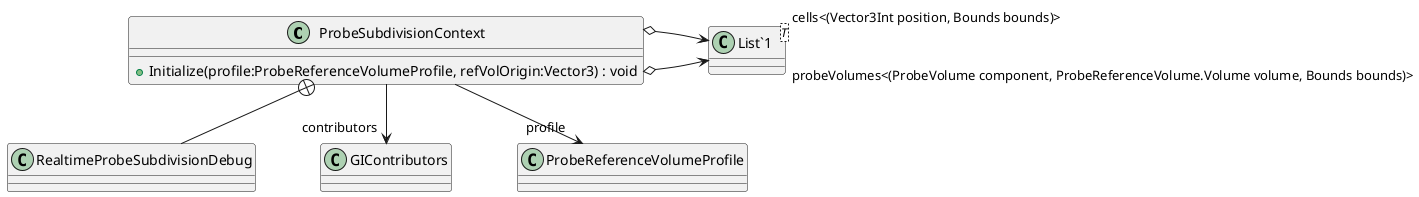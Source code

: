 @startuml
class ProbeSubdivisionContext {
    + Initialize(profile:ProbeReferenceVolumeProfile, refVolOrigin:Vector3) : void
}
class RealtimeProbeSubdivisionDebug {
}
class "List`1"<T> {
}
ProbeSubdivisionContext o-> "probeVolumes<(ProbeVolume component, ProbeReferenceVolume.Volume volume, Bounds bounds)>" "List`1"
ProbeSubdivisionContext o-> "cells<(Vector3Int position, Bounds bounds)>" "List`1"
ProbeSubdivisionContext --> "contributors" GIContributors
ProbeSubdivisionContext --> "profile" ProbeReferenceVolumeProfile
ProbeSubdivisionContext +-- RealtimeProbeSubdivisionDebug
@enduml
